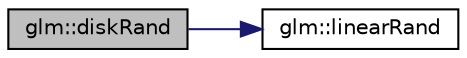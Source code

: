 digraph "glm::diskRand"
{
  edge [fontname="Helvetica",fontsize="10",labelfontname="Helvetica",labelfontsize="10"];
  node [fontname="Helvetica",fontsize="10",shape=record];
  rankdir="LR";
  Node1 [label="glm::diskRand",height=0.2,width=0.4,color="black", fillcolor="grey75", style="filled", fontcolor="black"];
  Node1 -> Node2 [color="midnightblue",fontsize="10",style="solid",fontname="Helvetica"];
  Node2 [label="glm::linearRand",height=0.2,width=0.4,color="black", fillcolor="white", style="filled",URL="$group__gtc__random.html#ga4fbce21c9727ffcd7f19813d6d7d8024"];
}
